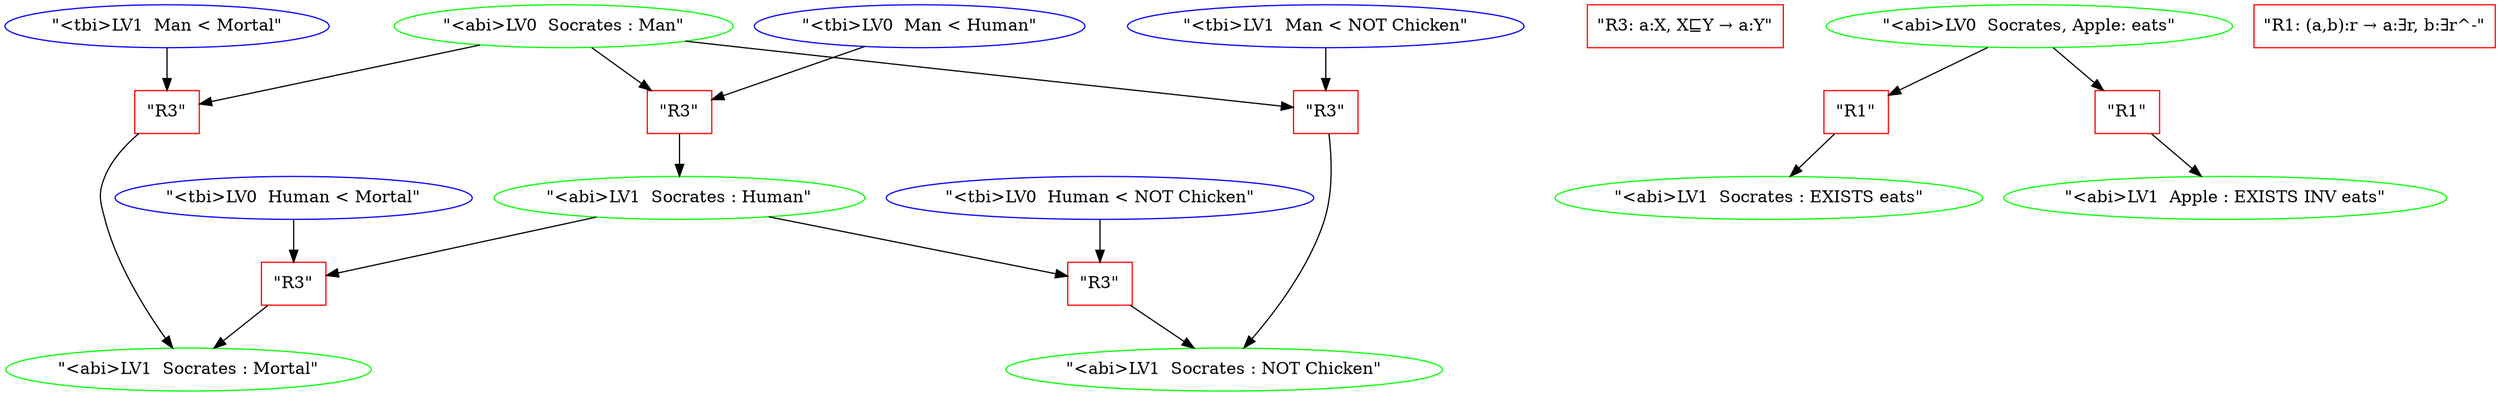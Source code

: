 digraph {
    0 [ label = "\"<abi>LV1  Socrates : Mortal\"" color=green]
    1 [ label = "\"R3: a:X, X⊑Y → a:Y\"" shape=rectangle color=red]
    2 [ label = "\"R3\"" shape=rectangle color=red]
    3 [ label = "\"<tbi>LV1  Man < Mortal\"" color=blue]
    4 [ label = "\"<abi>LV0  Socrates : Man\"" color=green]
    5 [ label = "\"R3\"" shape=rectangle color=red]
    6 [ label = "\"<tbi>LV0  Human < Mortal\"" color=blue]
    7 [ label = "\"<abi>LV1  Socrates : Human\"" color=green]
    8 [ label = "\"R3\"" shape=rectangle color=red]
    9 [ label = "\"<tbi>LV0  Man < Human\"" color=blue]
    10 [ label = "\"<abi>LV1  Socrates : EXISTS eats\"" color=green]
    11 [ label = "\"R1: (a,b):r → a:∃r, b:∃r^-\"" shape=rectangle color=red]
    12 [ label = "\"R1\"" shape=rectangle color=red]
    13 [ label = "\"<abi>LV0  Socrates, Apple: eats\"" color=green]
    14 [ label = "\"<abi>LV1  Apple : EXISTS INV eats\"" color=green]
    15 [ label = "\"R1\"" shape=rectangle color=red]
    16 [ label = "\"<abi>LV1  Socrates : NOT Chicken\"" color=green]
    17 [ label = "\"R3\"" shape=rectangle color=red]
    18 [ label = "\"<tbi>LV1  Man < NOT Chicken\"" color=blue]
    19 [ label = "\"R3\"" shape=rectangle color=red]
    20 [ label = "\"<tbi>LV0  Human < NOT Chicken\"" color=blue]
    2 -> 0 [ color="black"]
    3 -> 2 [ color="black"]
    4 -> 2 [ color="black"]
    5 -> 0 [ color="black"]
    6 -> 5 [ color="black"]
    7 -> 5 [ color="black"]
    8 -> 7 [ color="black"]
    9 -> 8 [ color="black"]
    4 -> 8 [ color="black"]
    12 -> 10 [ color="black"]
    13 -> 12 [ color="black"]
    15 -> 14 [ color="black"]
    13 -> 15 [ color="black"]
    17 -> 16 [ color="black"]
    18 -> 17 [ color="black"]
    4 -> 17 [ color="black"]
    19 -> 16 [ color="black"]
    20 -> 19 [ color="black"]
    7 -> 19 [ color="black"]
}
